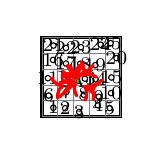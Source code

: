 \begin{tikzpicture}
  \pgfmathsetseed{1}
      \draw[very thick,xstep=.2,ystep=.2] (0,0) rectangle (1,1);
      \draw[help lines,xstep=.2,ystep=.2] (0,0) grid (1,1);
      %\foreach \x in {1,...,5} { \node [anchor=north] at (\x/5 -0.1,0) {\x}; \node [anchor=south] at (\x/5 -0.1,1) {\x}; }
      %\foreach \y in {1,...,5} { \node [anchor=east] at (0,\y/5 -0.1) {\y}; \node [anchor=west] at (1,\y/5 -0.1) {\y}; }

      \node (A) at (0.45,0.45) {\scriptsize A};
      \fill[green] (A) circle (0.035);
      \foreach \x in {0,...,4}
	\foreach \y in {0,...,4}
	{
	  \pgfmathsetmacro\result{(\x+1) +\y *5};
	  \node (\x_\y) at (\x/5 +0.1+0.05*rand, \y/5 +0.1+0.05*rand) {\scriptsize \pgfmathprintnumber{\result}};
	  \draw (\x_\y) circle (0.035);
	}
      \foreach \x in {1,...,3}
	\foreach \y in {1,...,3}
	{
	  \draw[red, very thick] [->] (A) -- (\x_\y);
	}
	
  \end{tikzpicture}
